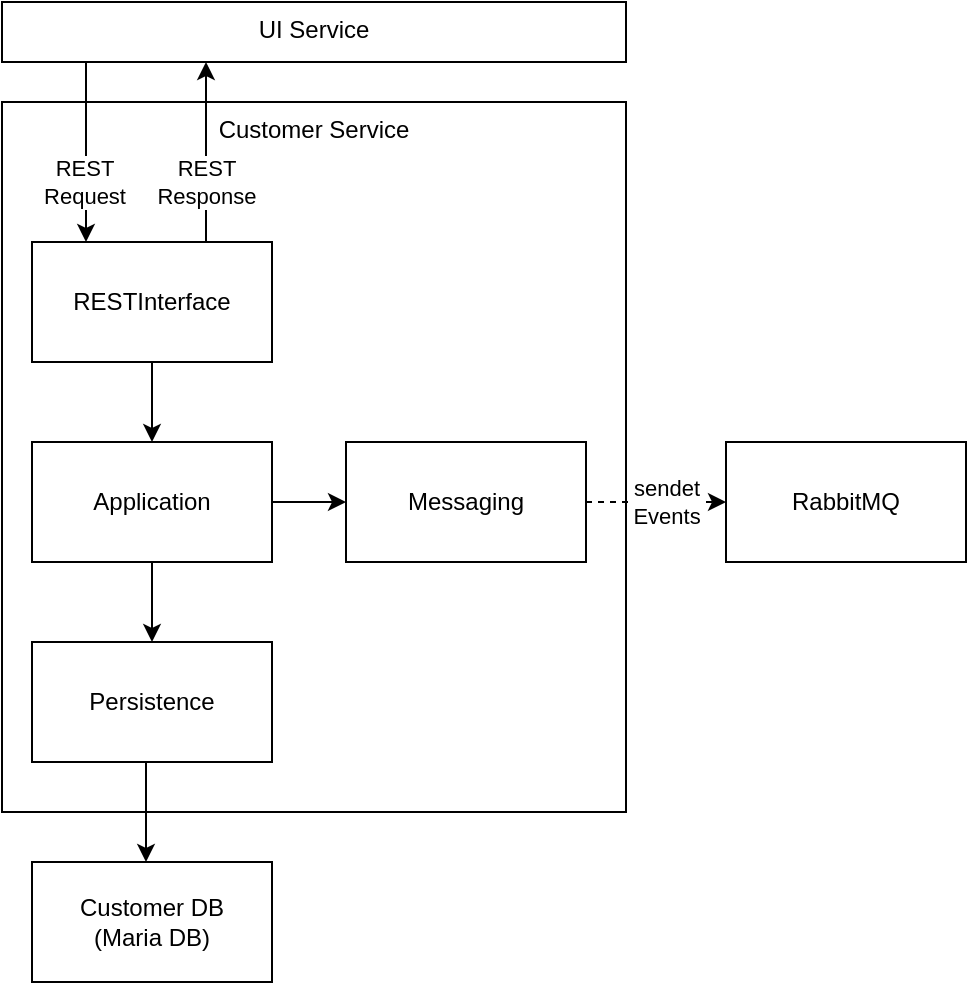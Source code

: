 <mxfile version="21.4.0" type="device">
  <diagram name="Seite-1" id="xlPsQYrI_HjPANMxHYk3">
    <mxGraphModel dx="1434" dy="844" grid="1" gridSize="10" guides="1" tooltips="1" connect="1" arrows="1" fold="1" page="1" pageScale="1" pageWidth="827" pageHeight="1169" math="0" shadow="0">
      <root>
        <mxCell id="0" />
        <mxCell id="1" parent="0" />
        <mxCell id="P9M8kDJ3JMnD4vzWrmpn-1" value="Customer Service" style="rounded=0;whiteSpace=wrap;html=1;horizontal=1;verticalAlign=top;" parent="1" vertex="1">
          <mxGeometry x="172" y="389" width="312" height="355" as="geometry" />
        </mxCell>
        <mxCell id="DVaE1oBnyga-HViLwpUu-9" style="edgeStyle=orthogonalEdgeStyle;rounded=0;orthogonalLoop=1;jettySize=auto;html=1;" parent="1" source="DVaE1oBnyga-HViLwpUu-1" target="DVaE1oBnyga-HViLwpUu-3" edge="1">
          <mxGeometry relative="1" as="geometry" />
        </mxCell>
        <mxCell id="DVaE1oBnyga-HViLwpUu-15" style="edgeStyle=orthogonalEdgeStyle;rounded=0;orthogonalLoop=1;jettySize=auto;html=1;" parent="1" source="DVaE1oBnyga-HViLwpUu-1" target="DVaE1oBnyga-HViLwpUu-12" edge="1">
          <mxGeometry relative="1" as="geometry">
            <Array as="points">
              <mxPoint x="274" y="399" />
              <mxPoint x="274" y="399" />
            </Array>
          </mxGeometry>
        </mxCell>
        <mxCell id="DVaE1oBnyga-HViLwpUu-19" value="REST&lt;br&gt;Response" style="edgeLabel;html=1;align=center;verticalAlign=middle;resizable=0;points=[];" parent="DVaE1oBnyga-HViLwpUu-15" vertex="1" connectable="0">
          <mxGeometry x="-0.394" y="2" relative="1" as="geometry">
            <mxPoint x="2" y="-3" as="offset" />
          </mxGeometry>
        </mxCell>
        <mxCell id="DVaE1oBnyga-HViLwpUu-1" value="RESTInterface" style="rounded=0;whiteSpace=wrap;html=1;" parent="1" vertex="1">
          <mxGeometry x="187" y="459" width="120" height="60" as="geometry" />
        </mxCell>
        <mxCell id="DVaE1oBnyga-HViLwpUu-10" style="edgeStyle=orthogonalEdgeStyle;rounded=0;orthogonalLoop=1;jettySize=auto;html=1;" parent="1" source="DVaE1oBnyga-HViLwpUu-3" target="DVaE1oBnyga-HViLwpUu-4" edge="1">
          <mxGeometry relative="1" as="geometry" />
        </mxCell>
        <mxCell id="DVaE1oBnyga-HViLwpUu-11" style="edgeStyle=orthogonalEdgeStyle;rounded=0;orthogonalLoop=1;jettySize=auto;html=1;entryX=0;entryY=0.5;entryDx=0;entryDy=0;" parent="1" source="DVaE1oBnyga-HViLwpUu-3" target="DVaE1oBnyga-HViLwpUu-8" edge="1">
          <mxGeometry relative="1" as="geometry" />
        </mxCell>
        <mxCell id="DVaE1oBnyga-HViLwpUu-3" value="Application" style="rounded=0;whiteSpace=wrap;html=1;" parent="1" vertex="1">
          <mxGeometry x="187" y="559" width="120" height="60" as="geometry" />
        </mxCell>
        <mxCell id="DVaE1oBnyga-HViLwpUu-7" style="edgeStyle=orthogonalEdgeStyle;rounded=0;orthogonalLoop=1;jettySize=auto;html=1;" parent="1" source="DVaE1oBnyga-HViLwpUu-4" target="DVaE1oBnyga-HViLwpUu-5" edge="1">
          <mxGeometry relative="1" as="geometry">
            <Array as="points">
              <mxPoint x="244" y="749" />
              <mxPoint x="244" y="749" />
            </Array>
          </mxGeometry>
        </mxCell>
        <mxCell id="DVaE1oBnyga-HViLwpUu-4" value="Persistence" style="rounded=0;whiteSpace=wrap;html=1;" parent="1" vertex="1">
          <mxGeometry x="187" y="659" width="120" height="60" as="geometry" />
        </mxCell>
        <mxCell id="DVaE1oBnyga-HViLwpUu-5" value="Customer DB&lt;br&gt;(Maria DB)" style="rounded=0;whiteSpace=wrap;html=1;" parent="1" vertex="1">
          <mxGeometry x="187" y="769" width="120" height="60" as="geometry" />
        </mxCell>
        <mxCell id="DVaE1oBnyga-HViLwpUu-17" value="sendet&lt;br&gt;Events" style="edgeStyle=orthogonalEdgeStyle;rounded=0;orthogonalLoop=1;jettySize=auto;html=1;dashed=1;" parent="1" source="DVaE1oBnyga-HViLwpUu-8" target="DVaE1oBnyga-HViLwpUu-16" edge="1">
          <mxGeometry x="0.143" relative="1" as="geometry">
            <mxPoint as="offset" />
          </mxGeometry>
        </mxCell>
        <mxCell id="DVaE1oBnyga-HViLwpUu-8" value="Messaging" style="rounded=0;whiteSpace=wrap;html=1;" parent="1" vertex="1">
          <mxGeometry x="344" y="559" width="120" height="60" as="geometry" />
        </mxCell>
        <mxCell id="DVaE1oBnyga-HViLwpUu-14" style="edgeStyle=orthogonalEdgeStyle;rounded=0;orthogonalLoop=1;jettySize=auto;html=1;" parent="1" source="DVaE1oBnyga-HViLwpUu-12" target="DVaE1oBnyga-HViLwpUu-1" edge="1">
          <mxGeometry relative="1" as="geometry">
            <Array as="points">
              <mxPoint x="214" y="399" />
              <mxPoint x="214" y="399" />
            </Array>
          </mxGeometry>
        </mxCell>
        <mxCell id="DVaE1oBnyga-HViLwpUu-18" value="REST&lt;br&gt;Request" style="edgeLabel;html=1;align=center;verticalAlign=middle;resizable=0;points=[];" parent="DVaE1oBnyga-HViLwpUu-14" vertex="1" connectable="0">
          <mxGeometry x="-0.289" y="-1" relative="1" as="geometry">
            <mxPoint y="28" as="offset" />
          </mxGeometry>
        </mxCell>
        <mxCell id="DVaE1oBnyga-HViLwpUu-12" value="UI Service&lt;br&gt;" style="rounded=0;whiteSpace=wrap;html=1;horizontal=1;verticalAlign=top;" parent="1" vertex="1">
          <mxGeometry x="172" y="339" width="312" height="30" as="geometry" />
        </mxCell>
        <mxCell id="DVaE1oBnyga-HViLwpUu-16" value="RabbitMQ" style="rounded=0;whiteSpace=wrap;html=1;" parent="1" vertex="1">
          <mxGeometry x="534" y="559" width="120" height="60" as="geometry" />
        </mxCell>
      </root>
    </mxGraphModel>
  </diagram>
</mxfile>
